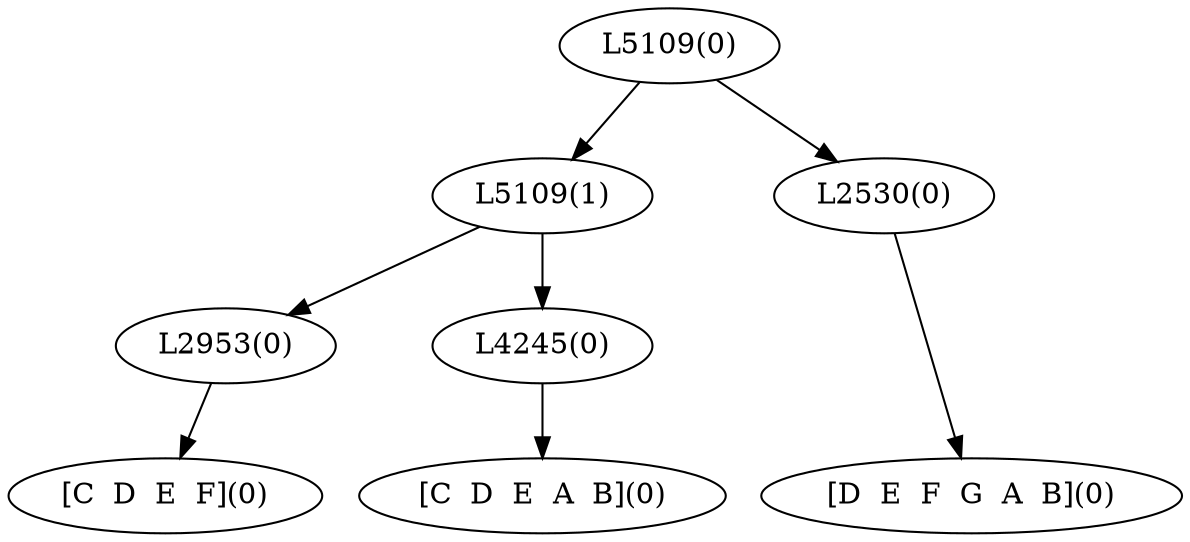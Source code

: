digraph sample{
"L2953(0)"->"[C  D  E  F](0)"
"L4245(0)"->"[C  D  E  A  B](0)"
"L5109(1)"->"L2953(0)"
"L5109(1)"->"L4245(0)"
"L2530(0)"->"[D  E  F  G  A  B](0)"
"L5109(0)"->"L5109(1)"
"L5109(0)"->"L2530(0)"
{rank = min; "L5109(0)"}
{rank = same; "L5109(1)"; "L2530(0)";}
{rank = same; "L2953(0)"; "L4245(0)";}
{rank = max; "[C  D  E  A  B](0)"; "[C  D  E  F](0)"; "[D  E  F  G  A  B](0)";}
}